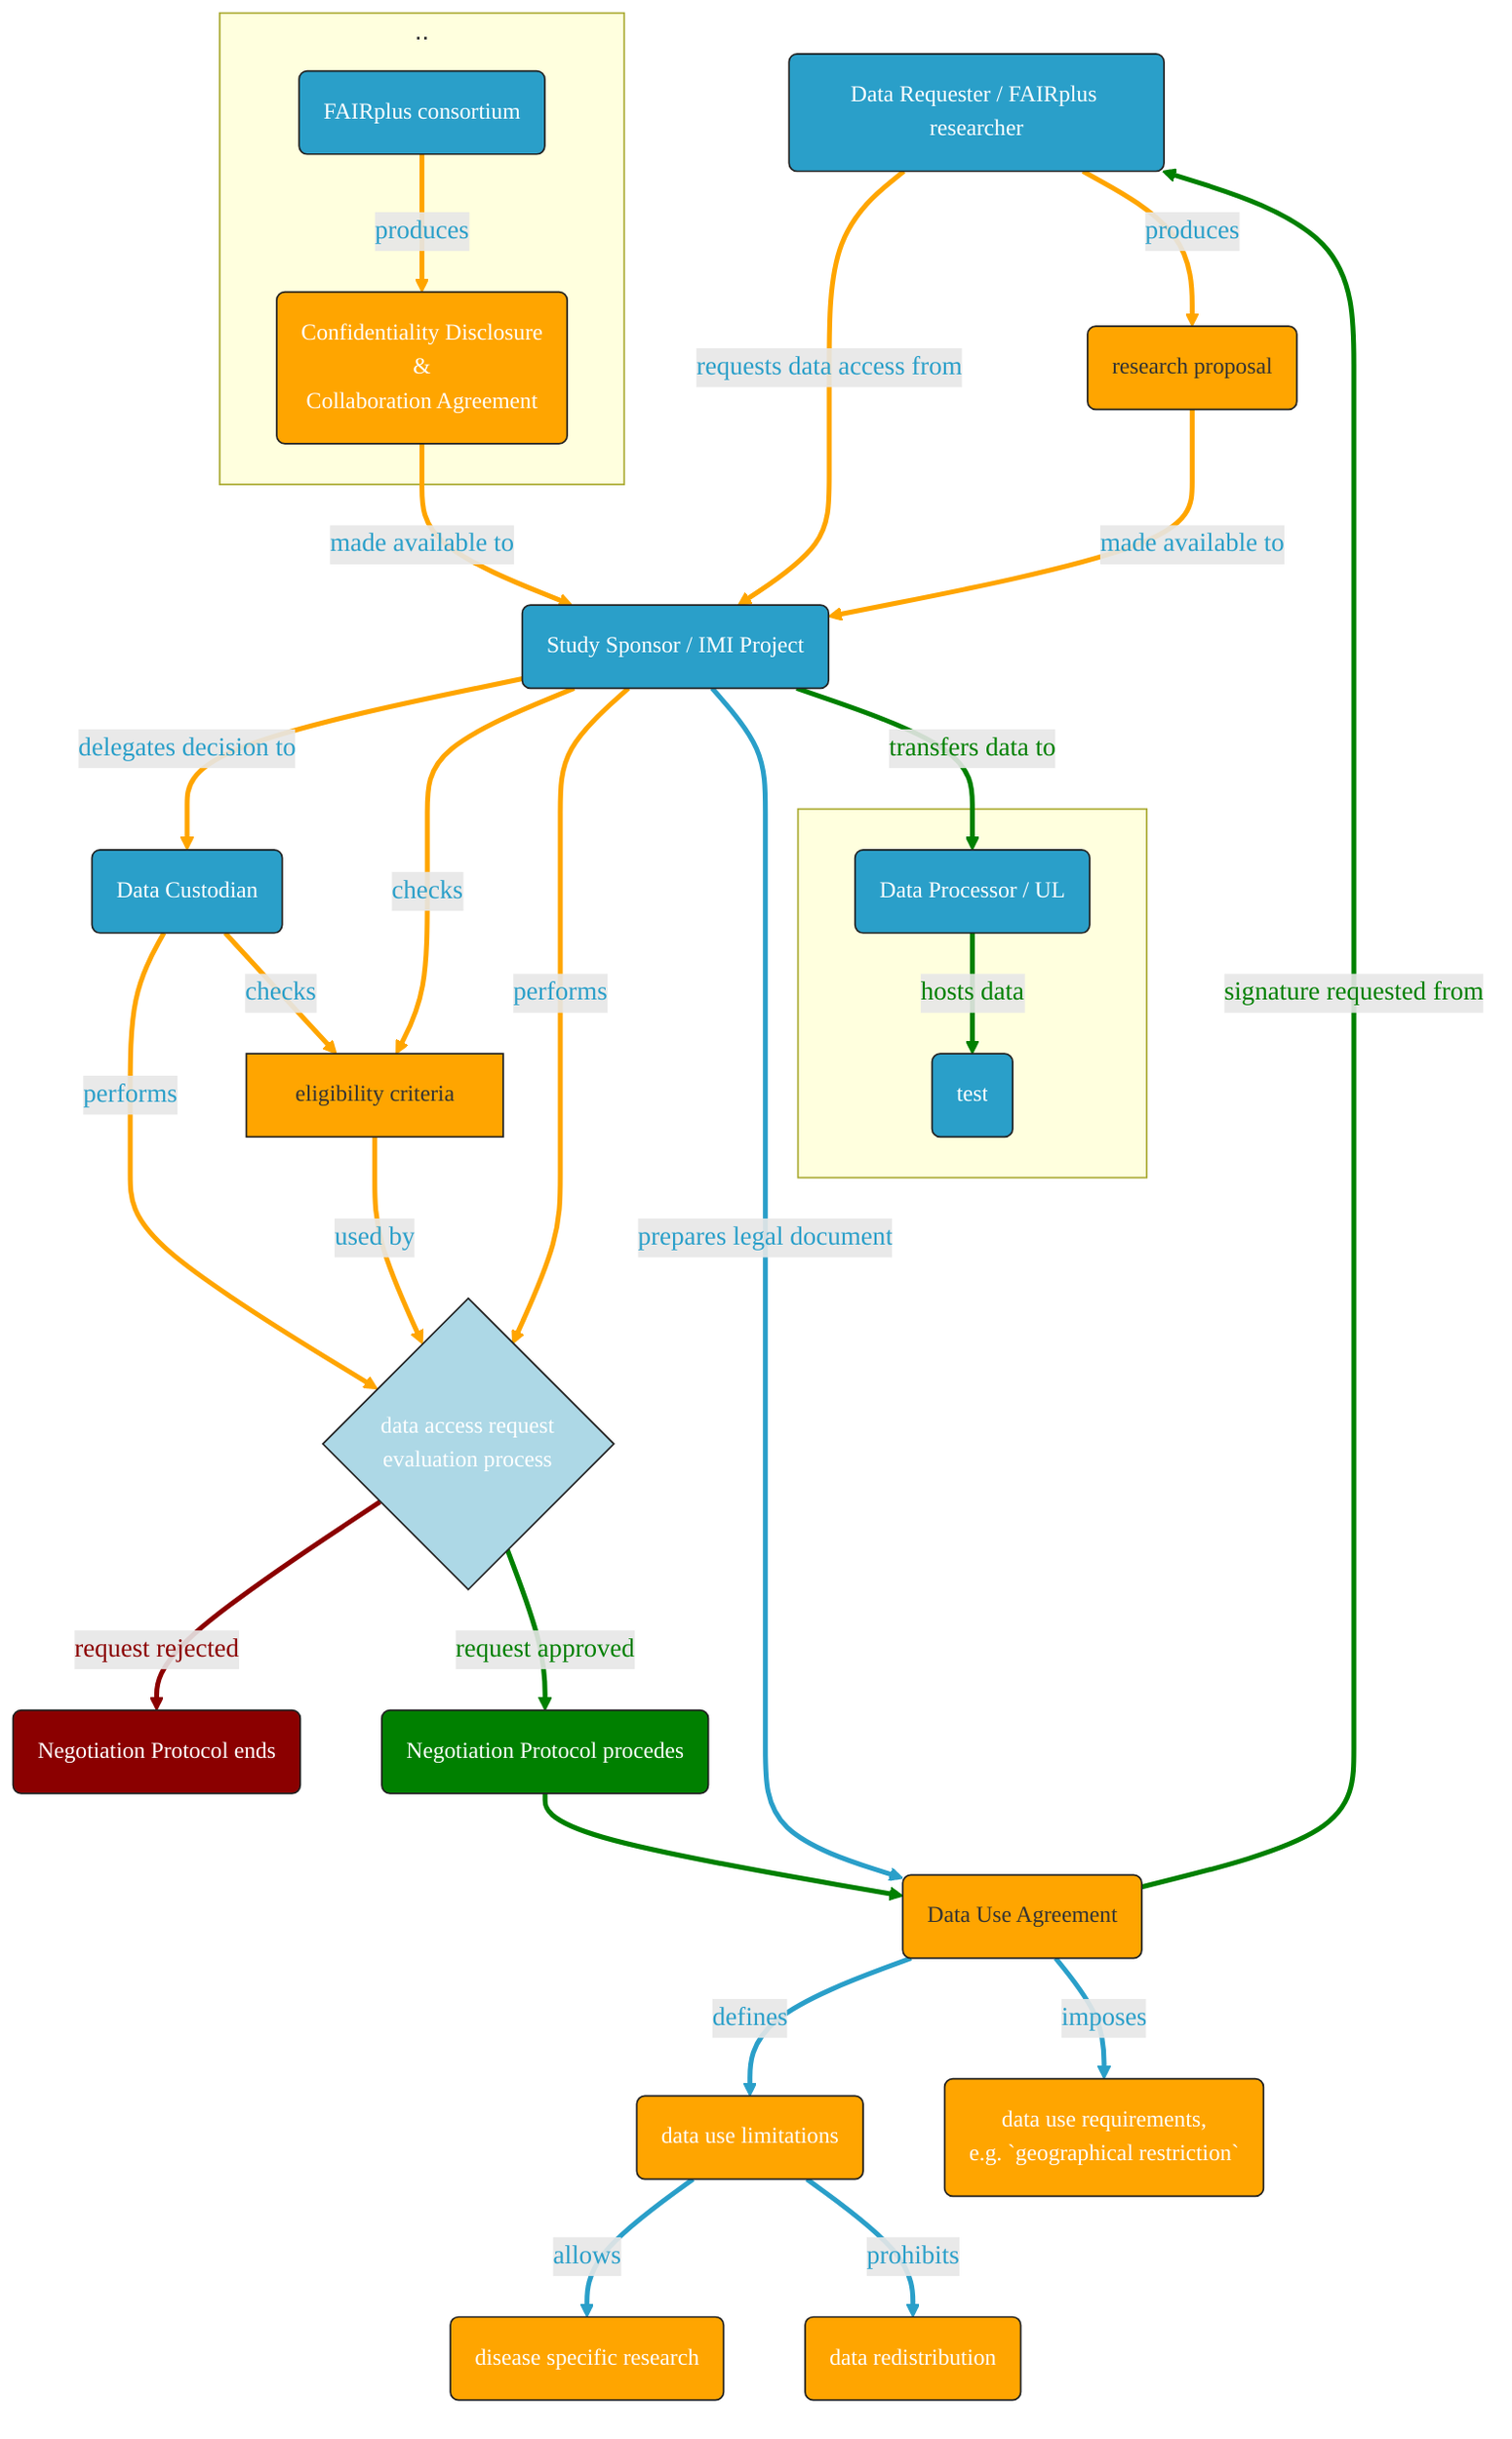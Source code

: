 graph TD
A0(Data Requester / FAIRplus researcher):::box1 -->|requests data access from|B(Study Sponsor / IMI Project):::box1
A0 -->|produces|A1(research proposal):::box2
A11:::box1 -->|made available to|B(Study Sponsor / IMI Project):::box1
subgraph ..
A00(FAIRplus consortium):::box1 -->|produces|A11(Confidentiality Disclosure <br> & <br> Collaboration Agreement):::box2
end
B-->|delegates decision to|B0
B0(Data Custodian):::box1 -->|performs|D

A1 -->|made available to|B


  B -->|checks|C1
  B0 -->|checks|C1

  C1[eligibility criteria]:::box2 -->|used by|D
  B -->|performs|D{data access request <br> evaluation  process}:::box4
  D -->|request rejected| A2(Negotiation Protocol ends):::box
  D -->|request approved|D1(Negotiation Protocol procedes):::box3
  D1 -->F
  B -->|prepares legal document|F(Data Use Agreement):::box2

  F -->|defines|G(data use limitations):::box5
  G -->|allows|G1(disease specific research):::box5
  F -->|imposes|F3(data use requirements, <br> e.g. `geographical restriction`):::box5
  G -->|prohibits|F2(data redistribution):::box5
  F -->|signature requested from|A0
  B-->|transfers data to|UL

subgraph .
  UL(Data Processor / UL):::box1 -->|hosts data|I(test):::box1
  end

  classDef box1 font-family:avenir,font-size:14px,fill:#2a9fc9,stroke:#222,color:#fff,stroke-width:1px
  classDef box2 font-family:avenir,font-size:14px,fill:orange,stroke:#222,color:#red,stroke-width:1px
  classDef box font-family:avenir,font-size:14px,fill:darkred,stroke:#222,color:#fff,stroke-width:1px
  classDef box3 font-family:avenir,font-size:14px,fill:green,stroke:#222,color:#fff,stroke-width:1px
  classDef box4 font-family:avenir,font-size:14px,fill:lightblue,stroke:#222,color:#fff,stroke-width:1px
  classDef box5 font-family:avenir,font-size:14px,fill:orange,stroke:#222,color:#fff,stroke-width:1px
    
  linkStyle 0,1,2,3,4,5,6,7,8,9,10,11,12,13,14,15,16,17,18,19 stroke:#2a9fc9,stroke-width:3px,color:#2a9fc9,font-family:avenir;
  linkStyle 0,1,2,3,4,5,6,7,8,9,10 stroke:orange,stroke-width:3px,color:#2a9fc9,font-family:avenir;
  linkStyle 12,13,19,20,21 stroke:green,stroke-width:3px,color:green,font-family:avenir;
  linkStyle 11 stroke:darkred,stroke-width:3px,color:darkred,font-family:avenir;